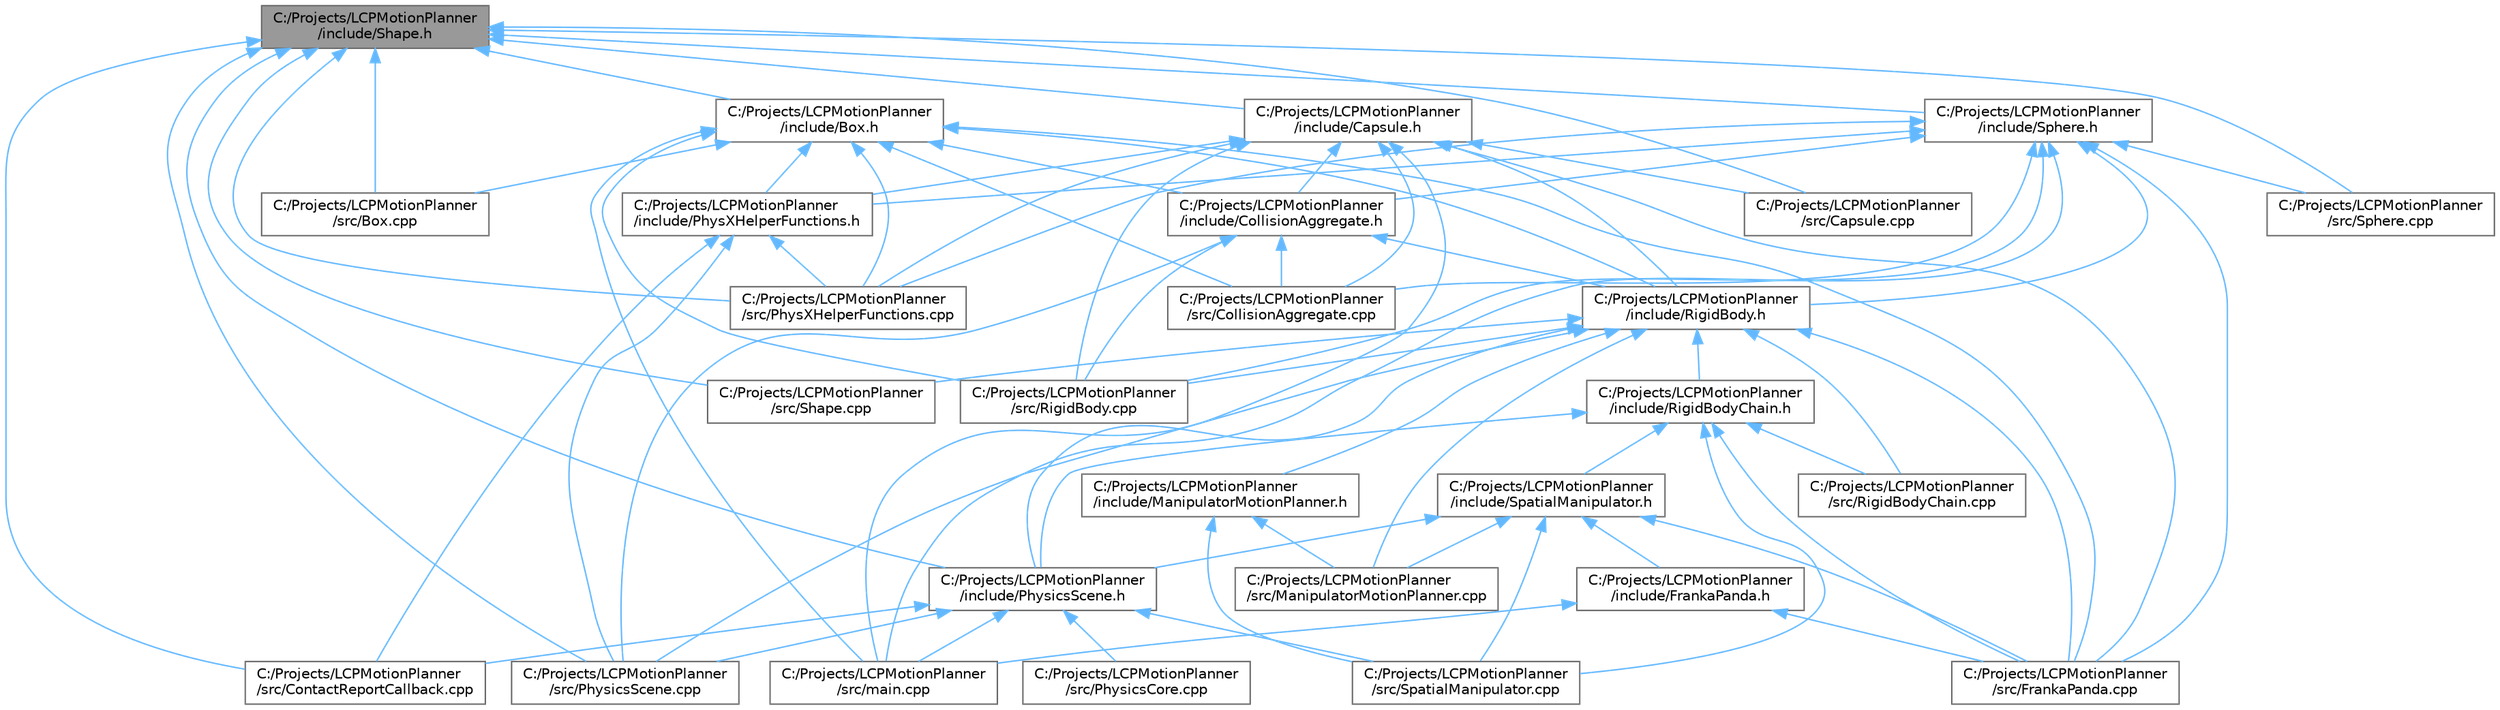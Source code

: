 digraph "C:/Projects/LCPMotionPlanner/include/Shape.h"
{
 // LATEX_PDF_SIZE
  bgcolor="transparent";
  edge [fontname=Helvetica,fontsize=10,labelfontname=Helvetica,labelfontsize=10];
  node [fontname=Helvetica,fontsize=10,shape=box,height=0.2,width=0.4];
  Node1 [label="C:/Projects/LCPMotionPlanner\l/include/Shape.h",height=0.2,width=0.4,color="gray40", fillcolor="grey60", style="filled", fontcolor="black",tooltip=" "];
  Node1 -> Node2 [dir="back",color="steelblue1",style="solid"];
  Node2 [label="C:/Projects/LCPMotionPlanner\l/include/Box.h",height=0.2,width=0.4,color="grey40", fillcolor="white", style="filled",URL="$_box_8h.html",tooltip=" "];
  Node2 -> Node3 [dir="back",color="steelblue1",style="solid"];
  Node3 [label="C:/Projects/LCPMotionPlanner\l/include/CollisionAggregate.h",height=0.2,width=0.4,color="grey40", fillcolor="white", style="filled",URL="$_collision_aggregate_8h.html",tooltip=" "];
  Node3 -> Node4 [dir="back",color="steelblue1",style="solid"];
  Node4 [label="C:/Projects/LCPMotionPlanner\l/include/RigidBody.h",height=0.2,width=0.4,color="grey40", fillcolor="white", style="filled",URL="$_rigid_body_8h.html",tooltip=" "];
  Node4 -> Node5 [dir="back",color="steelblue1",style="solid"];
  Node5 [label="C:/Projects/LCPMotionPlanner\l/include/ManipulatorMotionPlanner.h",height=0.2,width=0.4,color="grey40", fillcolor="white", style="filled",URL="$_manipulator_motion_planner_8h.html",tooltip=" "];
  Node5 -> Node6 [dir="back",color="steelblue1",style="solid"];
  Node6 [label="C:/Projects/LCPMotionPlanner\l/src/ManipulatorMotionPlanner.cpp",height=0.2,width=0.4,color="grey40", fillcolor="white", style="filled",URL="$_manipulator_motion_planner_8cpp.html",tooltip=" "];
  Node5 -> Node7 [dir="back",color="steelblue1",style="solid"];
  Node7 [label="C:/Projects/LCPMotionPlanner\l/src/SpatialManipulator.cpp",height=0.2,width=0.4,color="grey40", fillcolor="white", style="filled",URL="$_spatial_manipulator_8cpp.html",tooltip=" "];
  Node4 -> Node8 [dir="back",color="steelblue1",style="solid"];
  Node8 [label="C:/Projects/LCPMotionPlanner\l/include/PhysicsScene.h",height=0.2,width=0.4,color="grey40", fillcolor="white", style="filled",URL="$_physics_scene_8h.html",tooltip=" "];
  Node8 -> Node9 [dir="back",color="steelblue1",style="solid"];
  Node9 [label="C:/Projects/LCPMotionPlanner\l/src/ContactReportCallback.cpp",height=0.2,width=0.4,color="grey40", fillcolor="white", style="filled",URL="$_contact_report_callback_8cpp.html",tooltip=" "];
  Node8 -> Node10 [dir="back",color="steelblue1",style="solid"];
  Node10 [label="C:/Projects/LCPMotionPlanner\l/src/PhysicsCore.cpp",height=0.2,width=0.4,color="grey40", fillcolor="white", style="filled",URL="$_physics_core_8cpp.html",tooltip=" "];
  Node8 -> Node11 [dir="back",color="steelblue1",style="solid"];
  Node11 [label="C:/Projects/LCPMotionPlanner\l/src/PhysicsScene.cpp",height=0.2,width=0.4,color="grey40", fillcolor="white", style="filled",URL="$_physics_scene_8cpp.html",tooltip=" "];
  Node8 -> Node7 [dir="back",color="steelblue1",style="solid"];
  Node8 -> Node12 [dir="back",color="steelblue1",style="solid"];
  Node12 [label="C:/Projects/LCPMotionPlanner\l/src/main.cpp",height=0.2,width=0.4,color="grey40", fillcolor="white", style="filled",URL="$main_8cpp.html",tooltip=" "];
  Node4 -> Node13 [dir="back",color="steelblue1",style="solid"];
  Node13 [label="C:/Projects/LCPMotionPlanner\l/include/RigidBodyChain.h",height=0.2,width=0.4,color="grey40", fillcolor="white", style="filled",URL="$_rigid_body_chain_8h.html",tooltip=" "];
  Node13 -> Node8 [dir="back",color="steelblue1",style="solid"];
  Node13 -> Node14 [dir="back",color="steelblue1",style="solid"];
  Node14 [label="C:/Projects/LCPMotionPlanner\l/include/SpatialManipulator.h",height=0.2,width=0.4,color="grey40", fillcolor="white", style="filled",URL="$_spatial_manipulator_8h.html",tooltip=" "];
  Node14 -> Node15 [dir="back",color="steelblue1",style="solid"];
  Node15 [label="C:/Projects/LCPMotionPlanner\l/include/FrankaPanda.h",height=0.2,width=0.4,color="grey40", fillcolor="white", style="filled",URL="$_franka_panda_8h.html",tooltip=" "];
  Node15 -> Node16 [dir="back",color="steelblue1",style="solid"];
  Node16 [label="C:/Projects/LCPMotionPlanner\l/src/FrankaPanda.cpp",height=0.2,width=0.4,color="grey40", fillcolor="white", style="filled",URL="$_franka_panda_8cpp.html",tooltip=" "];
  Node15 -> Node12 [dir="back",color="steelblue1",style="solid"];
  Node14 -> Node8 [dir="back",color="steelblue1",style="solid"];
  Node14 -> Node16 [dir="back",color="steelblue1",style="solid"];
  Node14 -> Node6 [dir="back",color="steelblue1",style="solid"];
  Node14 -> Node7 [dir="back",color="steelblue1",style="solid"];
  Node13 -> Node16 [dir="back",color="steelblue1",style="solid"];
  Node13 -> Node17 [dir="back",color="steelblue1",style="solid"];
  Node17 [label="C:/Projects/LCPMotionPlanner\l/src/RigidBodyChain.cpp",height=0.2,width=0.4,color="grey40", fillcolor="white", style="filled",URL="$_rigid_body_chain_8cpp.html",tooltip=" "];
  Node13 -> Node7 [dir="back",color="steelblue1",style="solid"];
  Node4 -> Node16 [dir="back",color="steelblue1",style="solid"];
  Node4 -> Node6 [dir="back",color="steelblue1",style="solid"];
  Node4 -> Node11 [dir="back",color="steelblue1",style="solid"];
  Node4 -> Node18 [dir="back",color="steelblue1",style="solid"];
  Node18 [label="C:/Projects/LCPMotionPlanner\l/src/RigidBody.cpp",height=0.2,width=0.4,color="grey40", fillcolor="white", style="filled",URL="$_rigid_body_8cpp.html",tooltip=" "];
  Node4 -> Node17 [dir="back",color="steelblue1",style="solid"];
  Node4 -> Node19 [dir="back",color="steelblue1",style="solid"];
  Node19 [label="C:/Projects/LCPMotionPlanner\l/src/Shape.cpp",height=0.2,width=0.4,color="grey40", fillcolor="white", style="filled",URL="$_shape_8cpp.html",tooltip=" "];
  Node3 -> Node20 [dir="back",color="steelblue1",style="solid"];
  Node20 [label="C:/Projects/LCPMotionPlanner\l/src/CollisionAggregate.cpp",height=0.2,width=0.4,color="grey40", fillcolor="white", style="filled",URL="$_collision_aggregate_8cpp.html",tooltip=" "];
  Node3 -> Node11 [dir="back",color="steelblue1",style="solid"];
  Node3 -> Node18 [dir="back",color="steelblue1",style="solid"];
  Node2 -> Node21 [dir="back",color="steelblue1",style="solid"];
  Node21 [label="C:/Projects/LCPMotionPlanner\l/include/PhysXHelperFunctions.h",height=0.2,width=0.4,color="grey40", fillcolor="white", style="filled",URL="$_phys_x_helper_functions_8h.html",tooltip=" "];
  Node21 -> Node9 [dir="back",color="steelblue1",style="solid"];
  Node21 -> Node22 [dir="back",color="steelblue1",style="solid"];
  Node22 [label="C:/Projects/LCPMotionPlanner\l/src/PhysXHelperFunctions.cpp",height=0.2,width=0.4,color="grey40", fillcolor="white", style="filled",URL="$_phys_x_helper_functions_8cpp.html",tooltip=" "];
  Node21 -> Node11 [dir="back",color="steelblue1",style="solid"];
  Node2 -> Node4 [dir="back",color="steelblue1",style="solid"];
  Node2 -> Node23 [dir="back",color="steelblue1",style="solid"];
  Node23 [label="C:/Projects/LCPMotionPlanner\l/src/Box.cpp",height=0.2,width=0.4,color="grey40", fillcolor="white", style="filled",URL="$_box_8cpp.html",tooltip=" "];
  Node2 -> Node20 [dir="back",color="steelblue1",style="solid"];
  Node2 -> Node16 [dir="back",color="steelblue1",style="solid"];
  Node2 -> Node22 [dir="back",color="steelblue1",style="solid"];
  Node2 -> Node18 [dir="back",color="steelblue1",style="solid"];
  Node2 -> Node12 [dir="back",color="steelblue1",style="solid"];
  Node1 -> Node24 [dir="back",color="steelblue1",style="solid"];
  Node24 [label="C:/Projects/LCPMotionPlanner\l/include/Capsule.h",height=0.2,width=0.4,color="grey40", fillcolor="white", style="filled",URL="$_capsule_8h.html",tooltip=" "];
  Node24 -> Node3 [dir="back",color="steelblue1",style="solid"];
  Node24 -> Node21 [dir="back",color="steelblue1",style="solid"];
  Node24 -> Node4 [dir="back",color="steelblue1",style="solid"];
  Node24 -> Node25 [dir="back",color="steelblue1",style="solid"];
  Node25 [label="C:/Projects/LCPMotionPlanner\l/src/Capsule.cpp",height=0.2,width=0.4,color="grey40", fillcolor="white", style="filled",URL="$_capsule_8cpp.html",tooltip=" "];
  Node24 -> Node20 [dir="back",color="steelblue1",style="solid"];
  Node24 -> Node16 [dir="back",color="steelblue1",style="solid"];
  Node24 -> Node22 [dir="back",color="steelblue1",style="solid"];
  Node24 -> Node18 [dir="back",color="steelblue1",style="solid"];
  Node24 -> Node12 [dir="back",color="steelblue1",style="solid"];
  Node1 -> Node8 [dir="back",color="steelblue1",style="solid"];
  Node1 -> Node26 [dir="back",color="steelblue1",style="solid"];
  Node26 [label="C:/Projects/LCPMotionPlanner\l/include/Sphere.h",height=0.2,width=0.4,color="grey40", fillcolor="white", style="filled",URL="$_sphere_8h.html",tooltip=" "];
  Node26 -> Node3 [dir="back",color="steelblue1",style="solid"];
  Node26 -> Node21 [dir="back",color="steelblue1",style="solid"];
  Node26 -> Node4 [dir="back",color="steelblue1",style="solid"];
  Node26 -> Node20 [dir="back",color="steelblue1",style="solid"];
  Node26 -> Node16 [dir="back",color="steelblue1",style="solid"];
  Node26 -> Node22 [dir="back",color="steelblue1",style="solid"];
  Node26 -> Node18 [dir="back",color="steelblue1",style="solid"];
  Node26 -> Node27 [dir="back",color="steelblue1",style="solid"];
  Node27 [label="C:/Projects/LCPMotionPlanner\l/src/Sphere.cpp",height=0.2,width=0.4,color="grey40", fillcolor="white", style="filled",URL="$_sphere_8cpp.html",tooltip=" "];
  Node26 -> Node12 [dir="back",color="steelblue1",style="solid"];
  Node1 -> Node23 [dir="back",color="steelblue1",style="solid"];
  Node1 -> Node25 [dir="back",color="steelblue1",style="solid"];
  Node1 -> Node9 [dir="back",color="steelblue1",style="solid"];
  Node1 -> Node22 [dir="back",color="steelblue1",style="solid"];
  Node1 -> Node11 [dir="back",color="steelblue1",style="solid"];
  Node1 -> Node19 [dir="back",color="steelblue1",style="solid"];
  Node1 -> Node27 [dir="back",color="steelblue1",style="solid"];
}
